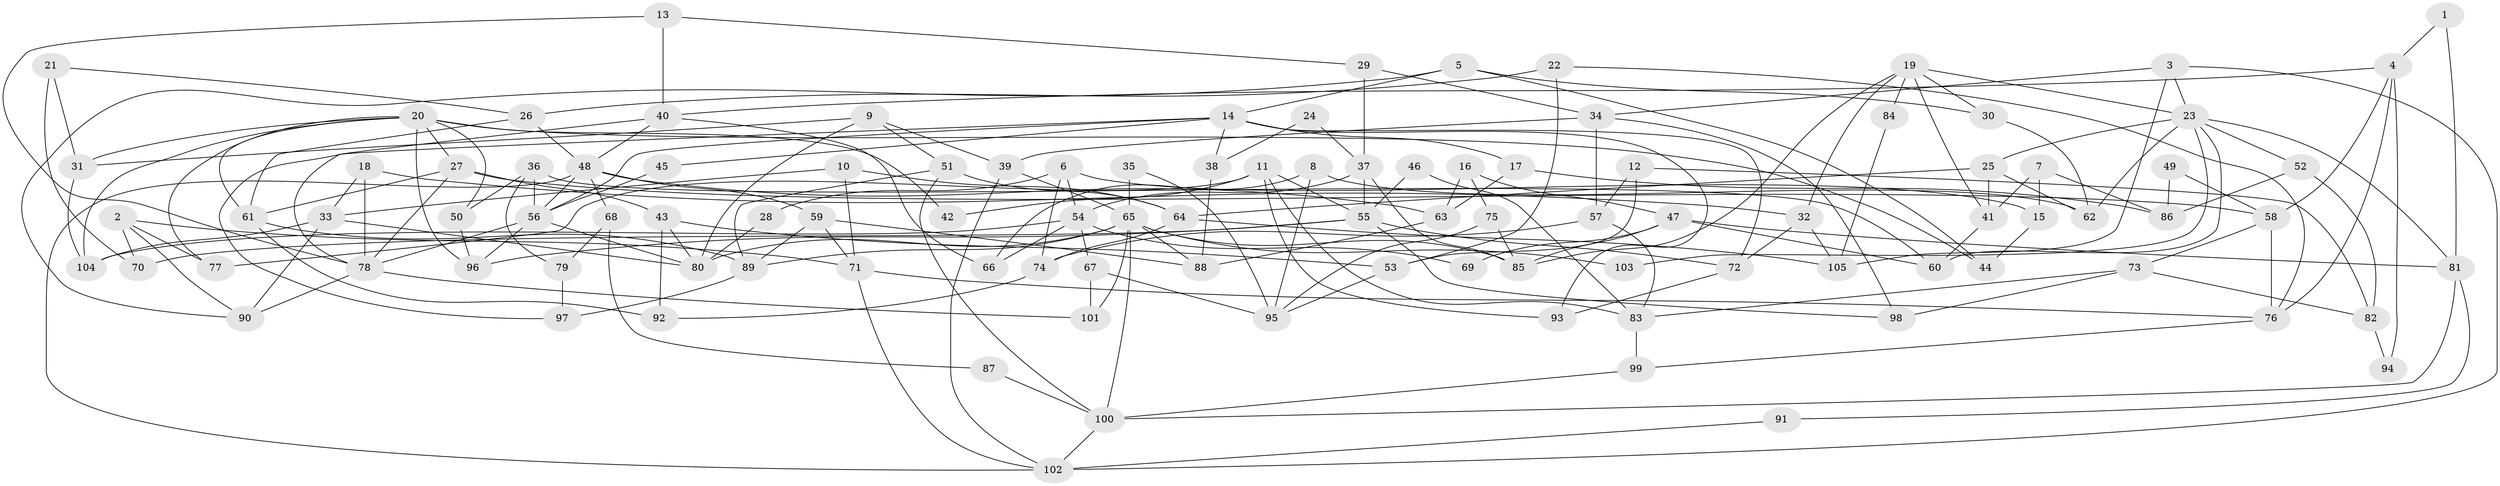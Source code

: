 // coarse degree distribution, {6: 0.21428571428571427, 3: 0.14285714285714285, 5: 0.16666666666666666, 4: 0.16666666666666666, 7: 0.11904761904761904, 9: 0.047619047619047616, 8: 0.09523809523809523, 10: 0.047619047619047616}
// Generated by graph-tools (version 1.1) at 2025/36/03/04/25 23:36:59]
// undirected, 105 vertices, 210 edges
graph export_dot {
  node [color=gray90,style=filled];
  1;
  2;
  3;
  4;
  5;
  6;
  7;
  8;
  9;
  10;
  11;
  12;
  13;
  14;
  15;
  16;
  17;
  18;
  19;
  20;
  21;
  22;
  23;
  24;
  25;
  26;
  27;
  28;
  29;
  30;
  31;
  32;
  33;
  34;
  35;
  36;
  37;
  38;
  39;
  40;
  41;
  42;
  43;
  44;
  45;
  46;
  47;
  48;
  49;
  50;
  51;
  52;
  53;
  54;
  55;
  56;
  57;
  58;
  59;
  60;
  61;
  62;
  63;
  64;
  65;
  66;
  67;
  68;
  69;
  70;
  71;
  72;
  73;
  74;
  75;
  76;
  77;
  78;
  79;
  80;
  81;
  82;
  83;
  84;
  85;
  86;
  87;
  88;
  89;
  90;
  91;
  92;
  93;
  94;
  95;
  96;
  97;
  98;
  99;
  100;
  101;
  102;
  103;
  104;
  105;
  1 -- 4;
  1 -- 81;
  2 -- 71;
  2 -- 70;
  2 -- 77;
  2 -- 90;
  3 -- 23;
  3 -- 105;
  3 -- 34;
  3 -- 102;
  4 -- 40;
  4 -- 76;
  4 -- 58;
  4 -- 94;
  5 -- 90;
  5 -- 44;
  5 -- 14;
  5 -- 30;
  6 -- 54;
  6 -- 74;
  6 -- 15;
  6 -- 28;
  7 -- 41;
  7 -- 86;
  7 -- 15;
  8 -- 62;
  8 -- 95;
  8 -- 66;
  9 -- 39;
  9 -- 80;
  9 -- 31;
  9 -- 51;
  10 -- 71;
  10 -- 33;
  10 -- 64;
  11 -- 55;
  11 -- 93;
  11 -- 42;
  11 -- 77;
  11 -- 83;
  12 -- 53;
  12 -- 57;
  12 -- 82;
  13 -- 29;
  13 -- 78;
  13 -- 40;
  14 -- 56;
  14 -- 17;
  14 -- 38;
  14 -- 45;
  14 -- 72;
  14 -- 93;
  14 -- 97;
  15 -- 44;
  16 -- 47;
  16 -- 63;
  16 -- 75;
  17 -- 63;
  17 -- 86;
  18 -- 32;
  18 -- 33;
  18 -- 78;
  19 -- 41;
  19 -- 23;
  19 -- 30;
  19 -- 32;
  19 -- 84;
  19 -- 85;
  20 -- 61;
  20 -- 77;
  20 -- 27;
  20 -- 31;
  20 -- 42;
  20 -- 44;
  20 -- 50;
  20 -- 96;
  20 -- 104;
  21 -- 31;
  21 -- 26;
  21 -- 70;
  22 -- 76;
  22 -- 26;
  22 -- 53;
  23 -- 81;
  23 -- 62;
  23 -- 25;
  23 -- 52;
  23 -- 60;
  23 -- 103;
  24 -- 38;
  24 -- 37;
  25 -- 64;
  25 -- 41;
  25 -- 62;
  26 -- 48;
  26 -- 61;
  27 -- 78;
  27 -- 43;
  27 -- 58;
  27 -- 61;
  28 -- 80;
  29 -- 37;
  29 -- 34;
  30 -- 62;
  31 -- 104;
  32 -- 72;
  32 -- 105;
  33 -- 104;
  33 -- 90;
  33 -- 80;
  34 -- 39;
  34 -- 57;
  34 -- 98;
  35 -- 95;
  35 -- 65;
  36 -- 50;
  36 -- 56;
  36 -- 60;
  36 -- 79;
  37 -- 54;
  37 -- 85;
  37 -- 55;
  38 -- 88;
  39 -- 65;
  39 -- 102;
  40 -- 48;
  40 -- 66;
  40 -- 78;
  41 -- 60;
  43 -- 92;
  43 -- 53;
  43 -- 80;
  45 -- 56;
  46 -- 55;
  46 -- 83;
  47 -- 85;
  47 -- 60;
  47 -- 69;
  47 -- 81;
  48 -- 56;
  48 -- 102;
  48 -- 59;
  48 -- 63;
  48 -- 68;
  49 -- 58;
  49 -- 86;
  50 -- 96;
  51 -- 100;
  51 -- 64;
  51 -- 89;
  52 -- 82;
  52 -- 86;
  53 -- 95;
  54 -- 104;
  54 -- 66;
  54 -- 67;
  54 -- 69;
  55 -- 96;
  55 -- 70;
  55 -- 72;
  55 -- 98;
  56 -- 78;
  56 -- 80;
  56 -- 96;
  57 -- 83;
  57 -- 74;
  58 -- 73;
  58 -- 76;
  59 -- 89;
  59 -- 71;
  59 -- 88;
  61 -- 89;
  61 -- 92;
  63 -- 88;
  64 -- 74;
  64 -- 105;
  65 -- 85;
  65 -- 80;
  65 -- 88;
  65 -- 89;
  65 -- 100;
  65 -- 101;
  65 -- 103;
  67 -- 101;
  67 -- 95;
  68 -- 79;
  68 -- 87;
  71 -- 102;
  71 -- 76;
  72 -- 93;
  73 -- 98;
  73 -- 82;
  73 -- 83;
  74 -- 92;
  75 -- 95;
  75 -- 85;
  76 -- 99;
  78 -- 90;
  78 -- 101;
  79 -- 97;
  81 -- 100;
  81 -- 91;
  82 -- 94;
  83 -- 99;
  84 -- 105;
  87 -- 100;
  89 -- 97;
  91 -- 102;
  99 -- 100;
  100 -- 102;
}
